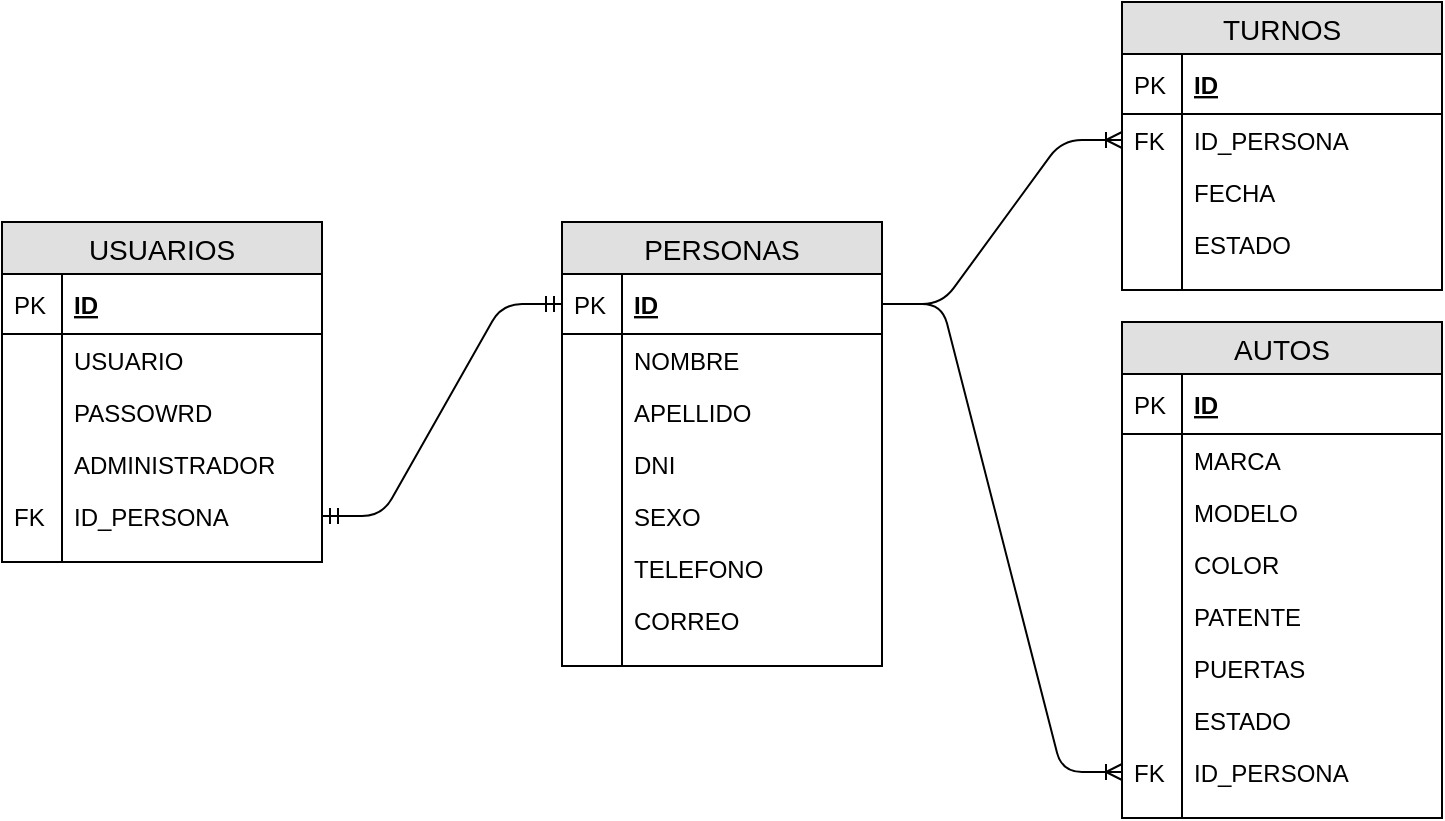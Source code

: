 <mxfile version="12.2.0" type="device" pages="1"><diagram id="52CsqTG8Vrm4MDr96O5A" name="Page-1"><mxGraphModel dx="786" dy="421" grid="1" gridSize="10" guides="1" tooltips="1" connect="1" arrows="1" fold="1" page="1" pageScale="1" pageWidth="827" pageHeight="1169" math="0" shadow="0"><root><mxCell id="0"/><mxCell id="1" parent="0"/><mxCell id="v0djbF6AKImUdEYyFS6i-1" value="USUARIOS" style="swimlane;fontStyle=0;childLayout=stackLayout;horizontal=1;startSize=26;fillColor=#e0e0e0;horizontalStack=0;resizeParent=1;resizeParentMax=0;resizeLast=0;collapsible=1;marginBottom=0;swimlaneFillColor=#ffffff;align=center;fontSize=14;" parent="1" vertex="1"><mxGeometry x="40" y="150" width="160" height="170" as="geometry"/></mxCell><mxCell id="v0djbF6AKImUdEYyFS6i-2" value="ID" style="shape=partialRectangle;top=0;left=0;right=0;bottom=1;align=left;verticalAlign=middle;fillColor=none;spacingLeft=34;spacingRight=4;overflow=hidden;rotatable=0;points=[[0,0.5],[1,0.5]];portConstraint=eastwest;dropTarget=0;fontStyle=5;fontSize=12;" parent="v0djbF6AKImUdEYyFS6i-1" vertex="1"><mxGeometry y="26" width="160" height="30" as="geometry"/></mxCell><mxCell id="v0djbF6AKImUdEYyFS6i-3" value="PK" style="shape=partialRectangle;top=0;left=0;bottom=0;fillColor=none;align=left;verticalAlign=middle;spacingLeft=4;spacingRight=4;overflow=hidden;rotatable=0;points=[];portConstraint=eastwest;part=1;fontSize=12;" parent="v0djbF6AKImUdEYyFS6i-2" vertex="1" connectable="0"><mxGeometry width="30" height="30" as="geometry"/></mxCell><mxCell id="v0djbF6AKImUdEYyFS6i-4" value="USUARIO" style="shape=partialRectangle;top=0;left=0;right=0;bottom=0;align=left;verticalAlign=top;fillColor=none;spacingLeft=34;spacingRight=4;overflow=hidden;rotatable=0;points=[[0,0.5],[1,0.5]];portConstraint=eastwest;dropTarget=0;fontSize=12;" parent="v0djbF6AKImUdEYyFS6i-1" vertex="1"><mxGeometry y="56" width="160" height="26" as="geometry"/></mxCell><mxCell id="v0djbF6AKImUdEYyFS6i-5" value="" style="shape=partialRectangle;top=0;left=0;bottom=0;fillColor=none;align=left;verticalAlign=top;spacingLeft=4;spacingRight=4;overflow=hidden;rotatable=0;points=[];portConstraint=eastwest;part=1;fontSize=12;" parent="v0djbF6AKImUdEYyFS6i-4" vertex="1" connectable="0"><mxGeometry width="30" height="26" as="geometry"/></mxCell><mxCell id="v0djbF6AKImUdEYyFS6i-6" value="PASSOWRD" style="shape=partialRectangle;top=0;left=0;right=0;bottom=0;align=left;verticalAlign=top;fillColor=none;spacingLeft=34;spacingRight=4;overflow=hidden;rotatable=0;points=[[0,0.5],[1,0.5]];portConstraint=eastwest;dropTarget=0;fontSize=12;" parent="v0djbF6AKImUdEYyFS6i-1" vertex="1"><mxGeometry y="82" width="160" height="26" as="geometry"/></mxCell><mxCell id="v0djbF6AKImUdEYyFS6i-7" value="" style="shape=partialRectangle;top=0;left=0;bottom=0;fillColor=none;align=left;verticalAlign=top;spacingLeft=4;spacingRight=4;overflow=hidden;rotatable=0;points=[];portConstraint=eastwest;part=1;fontSize=12;" parent="v0djbF6AKImUdEYyFS6i-6" vertex="1" connectable="0"><mxGeometry width="30" height="26" as="geometry"/></mxCell><mxCell id="v0djbF6AKImUdEYyFS6i-8" value="ADMINISTRADOR" style="shape=partialRectangle;top=0;left=0;right=0;bottom=0;align=left;verticalAlign=top;fillColor=none;spacingLeft=34;spacingRight=4;overflow=hidden;rotatable=0;points=[[0,0.5],[1,0.5]];portConstraint=eastwest;dropTarget=0;fontSize=12;" parent="v0djbF6AKImUdEYyFS6i-1" vertex="1"><mxGeometry y="108" width="160" height="26" as="geometry"/></mxCell><mxCell id="v0djbF6AKImUdEYyFS6i-9" value="" style="shape=partialRectangle;top=0;left=0;bottom=0;fillColor=none;align=left;verticalAlign=top;spacingLeft=4;spacingRight=4;overflow=hidden;rotatable=0;points=[];portConstraint=eastwest;part=1;fontSize=12;" parent="v0djbF6AKImUdEYyFS6i-8" vertex="1" connectable="0"><mxGeometry width="30" height="26" as="geometry"/></mxCell><mxCell id="v0djbF6AKImUdEYyFS6i-25" value="ID_PERSONA" style="shape=partialRectangle;top=0;left=0;right=0;bottom=0;align=left;verticalAlign=top;fillColor=none;spacingLeft=34;spacingRight=4;overflow=hidden;rotatable=0;points=[[0,0.5],[1,0.5]];portConstraint=eastwest;dropTarget=0;fontSize=12;" parent="v0djbF6AKImUdEYyFS6i-1" vertex="1"><mxGeometry y="134" width="160" height="26" as="geometry"/></mxCell><mxCell id="v0djbF6AKImUdEYyFS6i-26" value="FK" style="shape=partialRectangle;top=0;left=0;bottom=0;fillColor=none;align=left;verticalAlign=top;spacingLeft=4;spacingRight=4;overflow=hidden;rotatable=0;points=[];portConstraint=eastwest;part=1;fontSize=12;" parent="v0djbF6AKImUdEYyFS6i-25" vertex="1" connectable="0"><mxGeometry width="30" height="26" as="geometry"/></mxCell><mxCell id="v0djbF6AKImUdEYyFS6i-10" value="" style="shape=partialRectangle;top=0;left=0;right=0;bottom=0;align=left;verticalAlign=top;fillColor=none;spacingLeft=34;spacingRight=4;overflow=hidden;rotatable=0;points=[[0,0.5],[1,0.5]];portConstraint=eastwest;dropTarget=0;fontSize=12;" parent="v0djbF6AKImUdEYyFS6i-1" vertex="1"><mxGeometry y="160" width="160" height="10" as="geometry"/></mxCell><mxCell id="v0djbF6AKImUdEYyFS6i-11" value="" style="shape=partialRectangle;top=0;left=0;bottom=0;fillColor=none;align=left;verticalAlign=top;spacingLeft=4;spacingRight=4;overflow=hidden;rotatable=0;points=[];portConstraint=eastwest;part=1;fontSize=12;" parent="v0djbF6AKImUdEYyFS6i-10" vertex="1" connectable="0"><mxGeometry width="30" height="10" as="geometry"/></mxCell><mxCell id="v0djbF6AKImUdEYyFS6i-12" value="PERSONAS" style="swimlane;fontStyle=0;childLayout=stackLayout;horizontal=1;startSize=26;fillColor=#e0e0e0;horizontalStack=0;resizeParent=1;resizeParentMax=0;resizeLast=0;collapsible=1;marginBottom=0;swimlaneFillColor=#ffffff;align=center;fontSize=14;" parent="1" vertex="1"><mxGeometry x="320" y="150" width="160" height="222" as="geometry"/></mxCell><mxCell id="v0djbF6AKImUdEYyFS6i-13" value="ID" style="shape=partialRectangle;top=0;left=0;right=0;bottom=1;align=left;verticalAlign=middle;fillColor=none;spacingLeft=34;spacingRight=4;overflow=hidden;rotatable=0;points=[[0,0.5],[1,0.5]];portConstraint=eastwest;dropTarget=0;fontStyle=5;fontSize=12;" parent="v0djbF6AKImUdEYyFS6i-12" vertex="1"><mxGeometry y="26" width="160" height="30" as="geometry"/></mxCell><mxCell id="v0djbF6AKImUdEYyFS6i-14" value="PK" style="shape=partialRectangle;top=0;left=0;bottom=0;fillColor=none;align=left;verticalAlign=middle;spacingLeft=4;spacingRight=4;overflow=hidden;rotatable=0;points=[];portConstraint=eastwest;part=1;fontSize=12;" parent="v0djbF6AKImUdEYyFS6i-13" vertex="1" connectable="0"><mxGeometry width="30" height="30" as="geometry"/></mxCell><mxCell id="v0djbF6AKImUdEYyFS6i-15" value="NOMBRE" style="shape=partialRectangle;top=0;left=0;right=0;bottom=0;align=left;verticalAlign=top;fillColor=none;spacingLeft=34;spacingRight=4;overflow=hidden;rotatable=0;points=[[0,0.5],[1,0.5]];portConstraint=eastwest;dropTarget=0;fontSize=12;" parent="v0djbF6AKImUdEYyFS6i-12" vertex="1"><mxGeometry y="56" width="160" height="26" as="geometry"/></mxCell><mxCell id="v0djbF6AKImUdEYyFS6i-16" value="" style="shape=partialRectangle;top=0;left=0;bottom=0;fillColor=none;align=left;verticalAlign=top;spacingLeft=4;spacingRight=4;overflow=hidden;rotatable=0;points=[];portConstraint=eastwest;part=1;fontSize=12;" parent="v0djbF6AKImUdEYyFS6i-15" vertex="1" connectable="0"><mxGeometry width="30" height="26" as="geometry"/></mxCell><mxCell id="v0djbF6AKImUdEYyFS6i-17" value="APELLIDO" style="shape=partialRectangle;top=0;left=0;right=0;bottom=0;align=left;verticalAlign=top;fillColor=none;spacingLeft=34;spacingRight=4;overflow=hidden;rotatable=0;points=[[0,0.5],[1,0.5]];portConstraint=eastwest;dropTarget=0;fontSize=12;" parent="v0djbF6AKImUdEYyFS6i-12" vertex="1"><mxGeometry y="82" width="160" height="26" as="geometry"/></mxCell><mxCell id="v0djbF6AKImUdEYyFS6i-18" value="" style="shape=partialRectangle;top=0;left=0;bottom=0;fillColor=none;align=left;verticalAlign=top;spacingLeft=4;spacingRight=4;overflow=hidden;rotatable=0;points=[];portConstraint=eastwest;part=1;fontSize=12;" parent="v0djbF6AKImUdEYyFS6i-17" vertex="1" connectable="0"><mxGeometry width="30" height="26" as="geometry"/></mxCell><mxCell id="v0djbF6AKImUdEYyFS6i-19" value="DNI" style="shape=partialRectangle;top=0;left=0;right=0;bottom=0;align=left;verticalAlign=top;fillColor=none;spacingLeft=34;spacingRight=4;overflow=hidden;rotatable=0;points=[[0,0.5],[1,0.5]];portConstraint=eastwest;dropTarget=0;fontSize=12;" parent="v0djbF6AKImUdEYyFS6i-12" vertex="1"><mxGeometry y="108" width="160" height="26" as="geometry"/></mxCell><mxCell id="v0djbF6AKImUdEYyFS6i-20" value="" style="shape=partialRectangle;top=0;left=0;bottom=0;fillColor=none;align=left;verticalAlign=top;spacingLeft=4;spacingRight=4;overflow=hidden;rotatable=0;points=[];portConstraint=eastwest;part=1;fontSize=12;" parent="v0djbF6AKImUdEYyFS6i-19" vertex="1" connectable="0"><mxGeometry width="30" height="26" as="geometry"/></mxCell><mxCell id="v0djbF6AKImUdEYyFS6i-23" value="SEXO" style="shape=partialRectangle;top=0;left=0;right=0;bottom=0;align=left;verticalAlign=top;fillColor=none;spacingLeft=34;spacingRight=4;overflow=hidden;rotatable=0;points=[[0,0.5],[1,0.5]];portConstraint=eastwest;dropTarget=0;fontSize=12;" parent="v0djbF6AKImUdEYyFS6i-12" vertex="1"><mxGeometry y="134" width="160" height="26" as="geometry"/></mxCell><mxCell id="v0djbF6AKImUdEYyFS6i-24" value="" style="shape=partialRectangle;top=0;left=0;bottom=0;fillColor=none;align=left;verticalAlign=top;spacingLeft=4;spacingRight=4;overflow=hidden;rotatable=0;points=[];portConstraint=eastwest;part=1;fontSize=12;" parent="v0djbF6AKImUdEYyFS6i-23" vertex="1" connectable="0"><mxGeometry width="30" height="26" as="geometry"/></mxCell><mxCell id="v0djbF6AKImUdEYyFS6i-27" value="TELEFONO" style="shape=partialRectangle;top=0;left=0;right=0;bottom=0;align=left;verticalAlign=top;fillColor=none;spacingLeft=34;spacingRight=4;overflow=hidden;rotatable=0;points=[[0,0.5],[1,0.5]];portConstraint=eastwest;dropTarget=0;fontSize=12;" parent="v0djbF6AKImUdEYyFS6i-12" vertex="1"><mxGeometry y="160" width="160" height="26" as="geometry"/></mxCell><mxCell id="v0djbF6AKImUdEYyFS6i-28" value="" style="shape=partialRectangle;top=0;left=0;bottom=0;fillColor=none;align=left;verticalAlign=top;spacingLeft=4;spacingRight=4;overflow=hidden;rotatable=0;points=[];portConstraint=eastwest;part=1;fontSize=12;" parent="v0djbF6AKImUdEYyFS6i-27" vertex="1" connectable="0"><mxGeometry width="30" height="26" as="geometry"/></mxCell><mxCell id="v0djbF6AKImUdEYyFS6i-29" value="CORREO" style="shape=partialRectangle;top=0;left=0;right=0;bottom=0;align=left;verticalAlign=top;fillColor=none;spacingLeft=34;spacingRight=4;overflow=hidden;rotatable=0;points=[[0,0.5],[1,0.5]];portConstraint=eastwest;dropTarget=0;fontSize=12;" parent="v0djbF6AKImUdEYyFS6i-12" vertex="1"><mxGeometry y="186" width="160" height="26" as="geometry"/></mxCell><mxCell id="v0djbF6AKImUdEYyFS6i-30" value="" style="shape=partialRectangle;top=0;left=0;bottom=0;fillColor=none;align=left;verticalAlign=top;spacingLeft=4;spacingRight=4;overflow=hidden;rotatable=0;points=[];portConstraint=eastwest;part=1;fontSize=12;" parent="v0djbF6AKImUdEYyFS6i-29" vertex="1" connectable="0"><mxGeometry width="30" height="26" as="geometry"/></mxCell><mxCell id="v0djbF6AKImUdEYyFS6i-21" value="" style="shape=partialRectangle;top=0;left=0;right=0;bottom=0;align=left;verticalAlign=top;fillColor=none;spacingLeft=34;spacingRight=4;overflow=hidden;rotatable=0;points=[[0,0.5],[1,0.5]];portConstraint=eastwest;dropTarget=0;fontSize=12;" parent="v0djbF6AKImUdEYyFS6i-12" vertex="1"><mxGeometry y="212" width="160" height="10" as="geometry"/></mxCell><mxCell id="v0djbF6AKImUdEYyFS6i-22" value="" style="shape=partialRectangle;top=0;left=0;bottom=0;fillColor=none;align=left;verticalAlign=top;spacingLeft=4;spacingRight=4;overflow=hidden;rotatable=0;points=[];portConstraint=eastwest;part=1;fontSize=12;" parent="v0djbF6AKImUdEYyFS6i-21" vertex="1" connectable="0"><mxGeometry width="30" height="10" as="geometry"/></mxCell><mxCell id="v0djbF6AKImUdEYyFS6i-31" value="" style="edgeStyle=entityRelationEdgeStyle;fontSize=12;html=1;endArrow=ERmandOne;startArrow=ERmandOne;exitX=1;exitY=0.5;exitDx=0;exitDy=0;entryX=0;entryY=0.5;entryDx=0;entryDy=0;" parent="1" source="v0djbF6AKImUdEYyFS6i-25" target="v0djbF6AKImUdEYyFS6i-13" edge="1"><mxGeometry width="100" height="100" relative="1" as="geometry"><mxPoint x="110" y="410" as="sourcePoint"/><mxPoint x="210" y="310" as="targetPoint"/></mxGeometry></mxCell><mxCell id="v0djbF6AKImUdEYyFS6i-32" value="AUTOS" style="swimlane;fontStyle=0;childLayout=stackLayout;horizontal=1;startSize=26;fillColor=#e0e0e0;horizontalStack=0;resizeParent=1;resizeParentMax=0;resizeLast=0;collapsible=1;marginBottom=0;swimlaneFillColor=#ffffff;align=center;fontSize=14;" parent="1" vertex="1"><mxGeometry x="600" y="200" width="160" height="248" as="geometry"/></mxCell><mxCell id="v0djbF6AKImUdEYyFS6i-33" value="ID" style="shape=partialRectangle;top=0;left=0;right=0;bottom=1;align=left;verticalAlign=middle;fillColor=none;spacingLeft=34;spacingRight=4;overflow=hidden;rotatable=0;points=[[0,0.5],[1,0.5]];portConstraint=eastwest;dropTarget=0;fontStyle=5;fontSize=12;" parent="v0djbF6AKImUdEYyFS6i-32" vertex="1"><mxGeometry y="26" width="160" height="30" as="geometry"/></mxCell><mxCell id="v0djbF6AKImUdEYyFS6i-34" value="PK" style="shape=partialRectangle;top=0;left=0;bottom=0;fillColor=none;align=left;verticalAlign=middle;spacingLeft=4;spacingRight=4;overflow=hidden;rotatable=0;points=[];portConstraint=eastwest;part=1;fontSize=12;" parent="v0djbF6AKImUdEYyFS6i-33" vertex="1" connectable="0"><mxGeometry width="30" height="30" as="geometry"/></mxCell><mxCell id="v0djbF6AKImUdEYyFS6i-35" value="MARCA" style="shape=partialRectangle;top=0;left=0;right=0;bottom=0;align=left;verticalAlign=top;fillColor=none;spacingLeft=34;spacingRight=4;overflow=hidden;rotatable=0;points=[[0,0.5],[1,0.5]];portConstraint=eastwest;dropTarget=0;fontSize=12;" parent="v0djbF6AKImUdEYyFS6i-32" vertex="1"><mxGeometry y="56" width="160" height="26" as="geometry"/></mxCell><mxCell id="v0djbF6AKImUdEYyFS6i-36" value="" style="shape=partialRectangle;top=0;left=0;bottom=0;fillColor=none;align=left;verticalAlign=top;spacingLeft=4;spacingRight=4;overflow=hidden;rotatable=0;points=[];portConstraint=eastwest;part=1;fontSize=12;" parent="v0djbF6AKImUdEYyFS6i-35" vertex="1" connectable="0"><mxGeometry width="30" height="26" as="geometry"/></mxCell><mxCell id="v0djbF6AKImUdEYyFS6i-37" value="MODELO" style="shape=partialRectangle;top=0;left=0;right=0;bottom=0;align=left;verticalAlign=top;fillColor=none;spacingLeft=34;spacingRight=4;overflow=hidden;rotatable=0;points=[[0,0.5],[1,0.5]];portConstraint=eastwest;dropTarget=0;fontSize=12;" parent="v0djbF6AKImUdEYyFS6i-32" vertex="1"><mxGeometry y="82" width="160" height="26" as="geometry"/></mxCell><mxCell id="v0djbF6AKImUdEYyFS6i-38" value="" style="shape=partialRectangle;top=0;left=0;bottom=0;fillColor=none;align=left;verticalAlign=top;spacingLeft=4;spacingRight=4;overflow=hidden;rotatable=0;points=[];portConstraint=eastwest;part=1;fontSize=12;" parent="v0djbF6AKImUdEYyFS6i-37" vertex="1" connectable="0"><mxGeometry width="30" height="26" as="geometry"/></mxCell><mxCell id="v0djbF6AKImUdEYyFS6i-39" value="COLOR" style="shape=partialRectangle;top=0;left=0;right=0;bottom=0;align=left;verticalAlign=top;fillColor=none;spacingLeft=34;spacingRight=4;overflow=hidden;rotatable=0;points=[[0,0.5],[1,0.5]];portConstraint=eastwest;dropTarget=0;fontSize=12;" parent="v0djbF6AKImUdEYyFS6i-32" vertex="1"><mxGeometry y="108" width="160" height="26" as="geometry"/></mxCell><mxCell id="v0djbF6AKImUdEYyFS6i-40" value="" style="shape=partialRectangle;top=0;left=0;bottom=0;fillColor=none;align=left;verticalAlign=top;spacingLeft=4;spacingRight=4;overflow=hidden;rotatable=0;points=[];portConstraint=eastwest;part=1;fontSize=12;" parent="v0djbF6AKImUdEYyFS6i-39" vertex="1" connectable="0"><mxGeometry width="30" height="26" as="geometry"/></mxCell><mxCell id="ZoG2BrapXexK1xSzi5k5-1" value="PATENTE" style="shape=partialRectangle;top=0;left=0;right=0;bottom=0;align=left;verticalAlign=top;fillColor=none;spacingLeft=34;spacingRight=4;overflow=hidden;rotatable=0;points=[[0,0.5],[1,0.5]];portConstraint=eastwest;dropTarget=0;fontSize=12;" vertex="1" parent="v0djbF6AKImUdEYyFS6i-32"><mxGeometry y="134" width="160" height="26" as="geometry"/></mxCell><mxCell id="ZoG2BrapXexK1xSzi5k5-2" value="" style="shape=partialRectangle;top=0;left=0;bottom=0;fillColor=none;align=left;verticalAlign=top;spacingLeft=4;spacingRight=4;overflow=hidden;rotatable=0;points=[];portConstraint=eastwest;part=1;fontSize=12;" vertex="1" connectable="0" parent="ZoG2BrapXexK1xSzi5k5-1"><mxGeometry width="30" height="26" as="geometry"/></mxCell><mxCell id="v0djbF6AKImUdEYyFS6i-43" value="PUERTAS" style="shape=partialRectangle;top=0;left=0;right=0;bottom=0;align=left;verticalAlign=top;fillColor=none;spacingLeft=34;spacingRight=4;overflow=hidden;rotatable=0;points=[[0,0.5],[1,0.5]];portConstraint=eastwest;dropTarget=0;fontSize=12;" parent="v0djbF6AKImUdEYyFS6i-32" vertex="1"><mxGeometry y="160" width="160" height="26" as="geometry"/></mxCell><mxCell id="v0djbF6AKImUdEYyFS6i-44" value="" style="shape=partialRectangle;top=0;left=0;bottom=0;fillColor=none;align=left;verticalAlign=top;spacingLeft=4;spacingRight=4;overflow=hidden;rotatable=0;points=[];portConstraint=eastwest;part=1;fontSize=12;" parent="v0djbF6AKImUdEYyFS6i-43" vertex="1" connectable="0"><mxGeometry width="30" height="26" as="geometry"/></mxCell><mxCell id="v0djbF6AKImUdEYyFS6i-45" value="ESTADO" style="shape=partialRectangle;top=0;left=0;right=0;bottom=0;align=left;verticalAlign=top;fillColor=none;spacingLeft=34;spacingRight=4;overflow=hidden;rotatable=0;points=[[0,0.5],[1,0.5]];portConstraint=eastwest;dropTarget=0;fontSize=12;" parent="v0djbF6AKImUdEYyFS6i-32" vertex="1"><mxGeometry y="186" width="160" height="26" as="geometry"/></mxCell><mxCell id="v0djbF6AKImUdEYyFS6i-46" value="" style="shape=partialRectangle;top=0;left=0;bottom=0;fillColor=none;align=left;verticalAlign=top;spacingLeft=4;spacingRight=4;overflow=hidden;rotatable=0;points=[];portConstraint=eastwest;part=1;fontSize=12;" parent="v0djbF6AKImUdEYyFS6i-45" vertex="1" connectable="0"><mxGeometry width="30" height="26" as="geometry"/></mxCell><mxCell id="v0djbF6AKImUdEYyFS6i-48" value="ID_PERSONA" style="shape=partialRectangle;top=0;left=0;right=0;bottom=0;align=left;verticalAlign=top;fillColor=none;spacingLeft=34;spacingRight=4;overflow=hidden;rotatable=0;points=[[0,0.5],[1,0.5]];portConstraint=eastwest;dropTarget=0;fontSize=12;" parent="v0djbF6AKImUdEYyFS6i-32" vertex="1"><mxGeometry y="212" width="160" height="26" as="geometry"/></mxCell><mxCell id="v0djbF6AKImUdEYyFS6i-49" value="FK" style="shape=partialRectangle;top=0;left=0;bottom=0;fillColor=none;align=left;verticalAlign=top;spacingLeft=4;spacingRight=4;overflow=hidden;rotatable=0;points=[];portConstraint=eastwest;part=1;fontSize=12;" parent="v0djbF6AKImUdEYyFS6i-48" vertex="1" connectable="0"><mxGeometry width="30" height="26" as="geometry"/></mxCell><mxCell id="v0djbF6AKImUdEYyFS6i-41" value="" style="shape=partialRectangle;top=0;left=0;right=0;bottom=0;align=left;verticalAlign=top;fillColor=none;spacingLeft=34;spacingRight=4;overflow=hidden;rotatable=0;points=[[0,0.5],[1,0.5]];portConstraint=eastwest;dropTarget=0;fontSize=12;" parent="v0djbF6AKImUdEYyFS6i-32" vertex="1"><mxGeometry y="238" width="160" height="10" as="geometry"/></mxCell><mxCell id="v0djbF6AKImUdEYyFS6i-42" value="" style="shape=partialRectangle;top=0;left=0;bottom=0;fillColor=none;align=left;verticalAlign=top;spacingLeft=4;spacingRight=4;overflow=hidden;rotatable=0;points=[];portConstraint=eastwest;part=1;fontSize=12;" parent="v0djbF6AKImUdEYyFS6i-41" vertex="1" connectable="0"><mxGeometry width="30" height="10" as="geometry"/></mxCell><mxCell id="ZoG2BrapXexK1xSzi5k5-3" value="TURNOS" style="swimlane;fontStyle=0;childLayout=stackLayout;horizontal=1;startSize=26;fillColor=#e0e0e0;horizontalStack=0;resizeParent=1;resizeParentMax=0;resizeLast=0;collapsible=1;marginBottom=0;swimlaneFillColor=#ffffff;align=center;fontSize=14;" vertex="1" parent="1"><mxGeometry x="600" y="40" width="160" height="144" as="geometry"/></mxCell><mxCell id="ZoG2BrapXexK1xSzi5k5-4" value="ID" style="shape=partialRectangle;top=0;left=0;right=0;bottom=1;align=left;verticalAlign=middle;fillColor=none;spacingLeft=34;spacingRight=4;overflow=hidden;rotatable=0;points=[[0,0.5],[1,0.5]];portConstraint=eastwest;dropTarget=0;fontStyle=5;fontSize=12;" vertex="1" parent="ZoG2BrapXexK1xSzi5k5-3"><mxGeometry y="26" width="160" height="30" as="geometry"/></mxCell><mxCell id="ZoG2BrapXexK1xSzi5k5-5" value="PK" style="shape=partialRectangle;top=0;left=0;bottom=0;fillColor=none;align=left;verticalAlign=middle;spacingLeft=4;spacingRight=4;overflow=hidden;rotatable=0;points=[];portConstraint=eastwest;part=1;fontSize=12;" vertex="1" connectable="0" parent="ZoG2BrapXexK1xSzi5k5-4"><mxGeometry width="30" height="30" as="geometry"/></mxCell><mxCell id="ZoG2BrapXexK1xSzi5k5-6" value="ID_PERSONA" style="shape=partialRectangle;top=0;left=0;right=0;bottom=0;align=left;verticalAlign=top;fillColor=none;spacingLeft=34;spacingRight=4;overflow=hidden;rotatable=0;points=[[0,0.5],[1,0.5]];portConstraint=eastwest;dropTarget=0;fontSize=12;" vertex="1" parent="ZoG2BrapXexK1xSzi5k5-3"><mxGeometry y="56" width="160" height="26" as="geometry"/></mxCell><mxCell id="ZoG2BrapXexK1xSzi5k5-7" value="FK" style="shape=partialRectangle;top=0;left=0;bottom=0;fillColor=none;align=left;verticalAlign=top;spacingLeft=4;spacingRight=4;overflow=hidden;rotatable=0;points=[];portConstraint=eastwest;part=1;fontSize=12;" vertex="1" connectable="0" parent="ZoG2BrapXexK1xSzi5k5-6"><mxGeometry width="30" height="26" as="geometry"/></mxCell><mxCell id="ZoG2BrapXexK1xSzi5k5-8" value="FECHA" style="shape=partialRectangle;top=0;left=0;right=0;bottom=0;align=left;verticalAlign=top;fillColor=none;spacingLeft=34;spacingRight=4;overflow=hidden;rotatable=0;points=[[0,0.5],[1,0.5]];portConstraint=eastwest;dropTarget=0;fontSize=12;" vertex="1" parent="ZoG2BrapXexK1xSzi5k5-3"><mxGeometry y="82" width="160" height="26" as="geometry"/></mxCell><mxCell id="ZoG2BrapXexK1xSzi5k5-9" value="" style="shape=partialRectangle;top=0;left=0;bottom=0;fillColor=none;align=left;verticalAlign=top;spacingLeft=4;spacingRight=4;overflow=hidden;rotatable=0;points=[];portConstraint=eastwest;part=1;fontSize=12;" vertex="1" connectable="0" parent="ZoG2BrapXexK1xSzi5k5-8"><mxGeometry width="30" height="26" as="geometry"/></mxCell><mxCell id="ZoG2BrapXexK1xSzi5k5-10" value="ESTADO" style="shape=partialRectangle;top=0;left=0;right=0;bottom=0;align=left;verticalAlign=top;fillColor=none;spacingLeft=34;spacingRight=4;overflow=hidden;rotatable=0;points=[[0,0.5],[1,0.5]];portConstraint=eastwest;dropTarget=0;fontSize=12;" vertex="1" parent="ZoG2BrapXexK1xSzi5k5-3"><mxGeometry y="108" width="160" height="26" as="geometry"/></mxCell><mxCell id="ZoG2BrapXexK1xSzi5k5-11" value="" style="shape=partialRectangle;top=0;left=0;bottom=0;fillColor=none;align=left;verticalAlign=top;spacingLeft=4;spacingRight=4;overflow=hidden;rotatable=0;points=[];portConstraint=eastwest;part=1;fontSize=12;" vertex="1" connectable="0" parent="ZoG2BrapXexK1xSzi5k5-10"><mxGeometry width="30" height="26" as="geometry"/></mxCell><mxCell id="ZoG2BrapXexK1xSzi5k5-14" value="" style="shape=partialRectangle;top=0;left=0;right=0;bottom=0;align=left;verticalAlign=top;fillColor=none;spacingLeft=34;spacingRight=4;overflow=hidden;rotatable=0;points=[[0,0.5],[1,0.5]];portConstraint=eastwest;dropTarget=0;fontSize=12;" vertex="1" parent="ZoG2BrapXexK1xSzi5k5-3"><mxGeometry y="134" width="160" height="10" as="geometry"/></mxCell><mxCell id="ZoG2BrapXexK1xSzi5k5-15" value="" style="shape=partialRectangle;top=0;left=0;bottom=0;fillColor=none;align=left;verticalAlign=top;spacingLeft=4;spacingRight=4;overflow=hidden;rotatable=0;points=[];portConstraint=eastwest;part=1;fontSize=12;" vertex="1" connectable="0" parent="ZoG2BrapXexK1xSzi5k5-14"><mxGeometry width="30" height="10" as="geometry"/></mxCell><mxCell id="ZoG2BrapXexK1xSzi5k5-16" value="" style="edgeStyle=entityRelationEdgeStyle;fontSize=12;html=1;endArrow=ERoneToMany;exitX=1;exitY=0.5;exitDx=0;exitDy=0;entryX=0;entryY=0.5;entryDx=0;entryDy=0;" edge="1" parent="1" source="v0djbF6AKImUdEYyFS6i-13" target="v0djbF6AKImUdEYyFS6i-48"><mxGeometry width="100" height="100" relative="1" as="geometry"><mxPoint x="580" y="430" as="sourcePoint"/><mxPoint x="680" y="330" as="targetPoint"/></mxGeometry></mxCell><mxCell id="ZoG2BrapXexK1xSzi5k5-17" value="" style="edgeStyle=entityRelationEdgeStyle;fontSize=12;html=1;endArrow=ERoneToMany;exitX=1;exitY=0.5;exitDx=0;exitDy=0;" edge="1" parent="1" source="v0djbF6AKImUdEYyFS6i-13" target="ZoG2BrapXexK1xSzi5k5-6"><mxGeometry width="100" height="100" relative="1" as="geometry"><mxPoint x="150" y="390" as="sourcePoint"/><mxPoint x="250" y="290" as="targetPoint"/></mxGeometry></mxCell></root></mxGraphModel></diagram></mxfile>